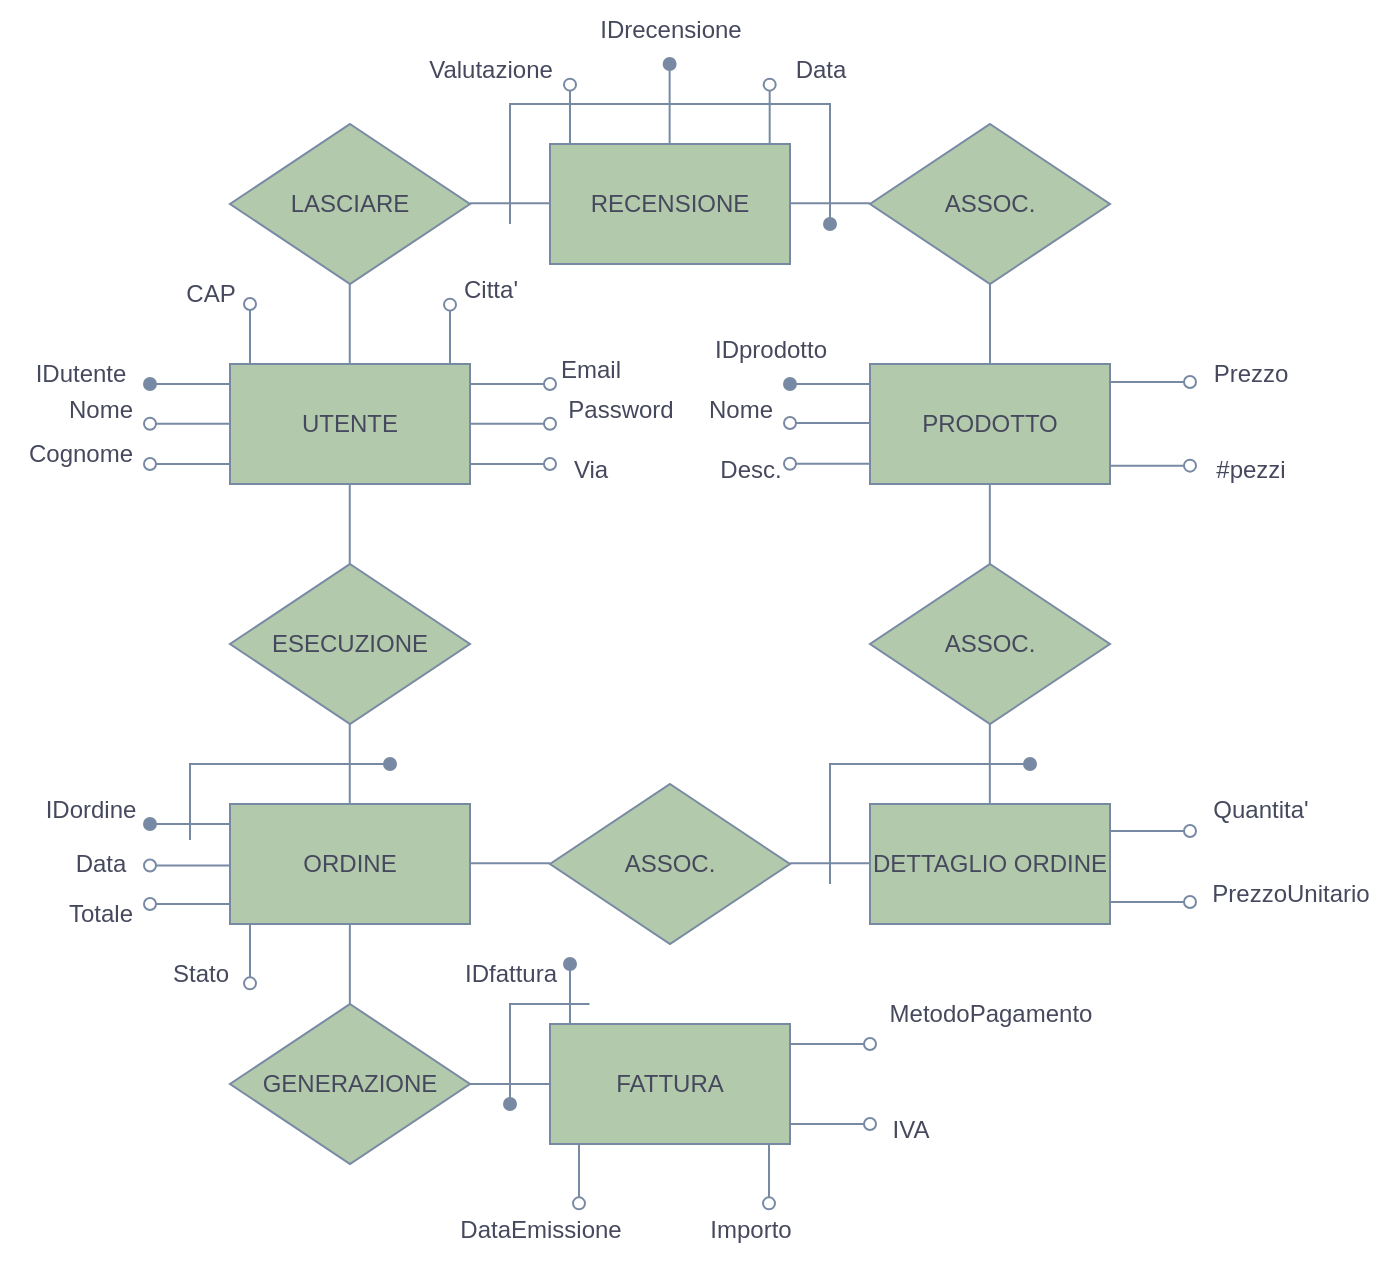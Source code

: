 <mxfile version="26.2.5">
  <diagram name="Pagina-1" id="ChuS1AGae2jL3NdtoGuT">
    <mxGraphModel dx="948" dy="1768" grid="1" gridSize="10" guides="1" tooltips="1" connect="1" arrows="1" fold="1" page="1" pageScale="1" pageWidth="827" pageHeight="1169" math="0" shadow="0">
      <root>
        <mxCell id="0" />
        <mxCell id="1" parent="0" />
        <mxCell id="ha_Wpa7V3i3sZIrnRVdM-2" value="UTENTE" style="rounded=0;whiteSpace=wrap;html=1;labelBackgroundColor=none;fillColor=#B2C9AB;strokeColor=#788AA3;fontColor=#46495D;" parent="1" vertex="1">
          <mxGeometry x="120" y="120" width="120" height="60" as="geometry" />
        </mxCell>
        <mxCell id="ha_Wpa7V3i3sZIrnRVdM-3" value="PRODOTTO" style="rounded=0;whiteSpace=wrap;html=1;labelBackgroundColor=none;fillColor=#B2C9AB;strokeColor=#788AA3;fontColor=#46495D;" parent="1" vertex="1">
          <mxGeometry x="440" y="120" width="120" height="60" as="geometry" />
        </mxCell>
        <mxCell id="ha_Wpa7V3i3sZIrnRVdM-4" value="DETTAGLIO ORDINE" style="rounded=0;whiteSpace=wrap;html=1;labelBackgroundColor=none;fillColor=#B2C9AB;strokeColor=#788AA3;fontColor=#46495D;" parent="1" vertex="1">
          <mxGeometry x="440" y="340" width="120" height="60" as="geometry" />
        </mxCell>
        <mxCell id="ha_Wpa7V3i3sZIrnRVdM-5" value="RECENSIONE" style="rounded=0;whiteSpace=wrap;html=1;labelBackgroundColor=none;fillColor=#B2C9AB;strokeColor=#788AA3;fontColor=#46495D;" parent="1" vertex="1">
          <mxGeometry x="280" y="10" width="120" height="60" as="geometry" />
        </mxCell>
        <mxCell id="ha_Wpa7V3i3sZIrnRVdM-6" value="ORDINE" style="rounded=0;whiteSpace=wrap;html=1;labelBackgroundColor=none;fillColor=#B2C9AB;strokeColor=#788AA3;fontColor=#46495D;" parent="1" vertex="1">
          <mxGeometry x="120" y="340" width="120" height="60" as="geometry" />
        </mxCell>
        <mxCell id="ha_Wpa7V3i3sZIrnRVdM-7" value="FATTURA" style="rounded=0;whiteSpace=wrap;html=1;labelBackgroundColor=none;fillColor=#B2C9AB;strokeColor=#788AA3;fontColor=#46495D;" parent="1" vertex="1">
          <mxGeometry x="280" y="450" width="120" height="60" as="geometry" />
        </mxCell>
        <mxCell id="ha_Wpa7V3i3sZIrnRVdM-8" value="LASCIARE" style="rhombus;whiteSpace=wrap;html=1;rounded=0;labelBackgroundColor=none;fillColor=#B2C9AB;strokeColor=#788AA3;fontColor=#46495D;" parent="1" vertex="1">
          <mxGeometry x="120" width="120" height="80" as="geometry" />
        </mxCell>
        <mxCell id="ha_Wpa7V3i3sZIrnRVdM-9" value="ESECUZIONE" style="rhombus;whiteSpace=wrap;html=1;rounded=0;labelBackgroundColor=none;fillColor=#B2C9AB;strokeColor=#788AA3;fontColor=#46495D;" parent="1" vertex="1">
          <mxGeometry x="120" y="220" width="120" height="80" as="geometry" />
        </mxCell>
        <mxCell id="ha_Wpa7V3i3sZIrnRVdM-10" value="ASSOC." style="rhombus;whiteSpace=wrap;html=1;rounded=0;labelBackgroundColor=none;fillColor=#B2C9AB;strokeColor=#788AA3;fontColor=#46495D;" parent="1" vertex="1">
          <mxGeometry x="440" y="220" width="120" height="80" as="geometry" />
        </mxCell>
        <mxCell id="ha_Wpa7V3i3sZIrnRVdM-11" value="GENERAZIONE" style="rhombus;whiteSpace=wrap;html=1;rounded=0;labelBackgroundColor=none;fillColor=#B2C9AB;strokeColor=#788AA3;fontColor=#46495D;" parent="1" vertex="1">
          <mxGeometry x="120" y="440" width="120" height="80" as="geometry" />
        </mxCell>
        <mxCell id="ha_Wpa7V3i3sZIrnRVdM-12" value="ASSOC." style="rhombus;whiteSpace=wrap;html=1;rounded=0;labelBackgroundColor=none;fillColor=#B2C9AB;strokeColor=#788AA3;fontColor=#46495D;" parent="1" vertex="1">
          <mxGeometry x="280" y="330" width="120" height="80" as="geometry" />
        </mxCell>
        <mxCell id="ha_Wpa7V3i3sZIrnRVdM-13" value="ASSOC." style="rhombus;whiteSpace=wrap;html=1;rounded=0;labelBackgroundColor=none;fillColor=#B2C9AB;strokeColor=#788AA3;fontColor=#46495D;" parent="1" vertex="1">
          <mxGeometry x="440" width="120" height="80" as="geometry" />
        </mxCell>
        <mxCell id="YwZXC1ZP3NBYil8dUB7Y-1" value="" style="endArrow=none;html=1;rounded=0;exitX=0.5;exitY=0;exitDx=0;exitDy=0;labelBackgroundColor=none;strokeColor=#788AA3;fontColor=default;" parent="1" source="ha_Wpa7V3i3sZIrnRVdM-3" edge="1">
          <mxGeometry width="50" height="50" relative="1" as="geometry">
            <mxPoint x="450" y="130" as="sourcePoint" />
            <mxPoint x="500" y="80" as="targetPoint" />
          </mxGeometry>
        </mxCell>
        <mxCell id="YwZXC1ZP3NBYil8dUB7Y-2" value="" style="endArrow=none;html=1;rounded=0;exitX=0.5;exitY=0;exitDx=0;exitDy=0;labelBackgroundColor=none;strokeColor=#788AA3;fontColor=default;" parent="1" edge="1">
          <mxGeometry width="50" height="50" relative="1" as="geometry">
            <mxPoint x="499.91" y="220" as="sourcePoint" />
            <mxPoint x="499.91" y="180" as="targetPoint" />
          </mxGeometry>
        </mxCell>
        <mxCell id="YwZXC1ZP3NBYil8dUB7Y-3" value="" style="endArrow=none;html=1;rounded=0;exitX=0.5;exitY=0;exitDx=0;exitDy=0;labelBackgroundColor=none;strokeColor=#788AA3;fontColor=default;" parent="1" edge="1">
          <mxGeometry width="50" height="50" relative="1" as="geometry">
            <mxPoint x="499.91" y="340" as="sourcePoint" />
            <mxPoint x="499.91" y="300" as="targetPoint" />
          </mxGeometry>
        </mxCell>
        <mxCell id="YwZXC1ZP3NBYil8dUB7Y-4" value="" style="endArrow=none;html=1;rounded=0;exitX=0.5;exitY=0;exitDx=0;exitDy=0;labelBackgroundColor=none;strokeColor=#788AA3;fontColor=default;" parent="1" edge="1">
          <mxGeometry width="50" height="50" relative="1" as="geometry">
            <mxPoint x="179.88" y="340" as="sourcePoint" />
            <mxPoint x="179.88" y="300" as="targetPoint" />
          </mxGeometry>
        </mxCell>
        <mxCell id="YwZXC1ZP3NBYil8dUB7Y-5" value="" style="endArrow=none;html=1;rounded=0;exitX=0.5;exitY=0;exitDx=0;exitDy=0;labelBackgroundColor=none;strokeColor=#788AA3;fontColor=default;" parent="1" edge="1">
          <mxGeometry width="50" height="50" relative="1" as="geometry">
            <mxPoint x="179.88" y="220" as="sourcePoint" />
            <mxPoint x="179.88" y="180" as="targetPoint" />
          </mxGeometry>
        </mxCell>
        <mxCell id="YwZXC1ZP3NBYil8dUB7Y-6" value="" style="endArrow=none;html=1;rounded=0;exitX=0.5;exitY=0;exitDx=0;exitDy=0;labelBackgroundColor=none;strokeColor=#788AA3;fontColor=default;" parent="1" edge="1">
          <mxGeometry width="50" height="50" relative="1" as="geometry">
            <mxPoint x="179.88" y="120" as="sourcePoint" />
            <mxPoint x="179.88" y="80" as="targetPoint" />
          </mxGeometry>
        </mxCell>
        <mxCell id="YwZXC1ZP3NBYil8dUB7Y-7" value="" style="endArrow=none;html=1;rounded=0;exitX=0.5;exitY=0;exitDx=0;exitDy=0;labelBackgroundColor=none;strokeColor=#788AA3;fontColor=default;" parent="1" edge="1">
          <mxGeometry width="50" height="50" relative="1" as="geometry">
            <mxPoint x="179.92" y="440" as="sourcePoint" />
            <mxPoint x="179.92" y="400" as="targetPoint" />
          </mxGeometry>
        </mxCell>
        <mxCell id="YwZXC1ZP3NBYil8dUB7Y-8" value="" style="endArrow=none;html=1;rounded=0;labelBackgroundColor=none;strokeColor=#788AA3;fontColor=default;" parent="1" source="ha_Wpa7V3i3sZIrnRVdM-11" edge="1">
          <mxGeometry width="50" height="50" relative="1" as="geometry">
            <mxPoint x="230" y="530" as="sourcePoint" />
            <mxPoint x="280" y="480" as="targetPoint" />
          </mxGeometry>
        </mxCell>
        <mxCell id="YwZXC1ZP3NBYil8dUB7Y-9" value="" style="endArrow=none;html=1;rounded=0;labelBackgroundColor=none;strokeColor=#788AA3;fontColor=default;" parent="1" edge="1">
          <mxGeometry width="50" height="50" relative="1" as="geometry">
            <mxPoint x="240" y="369.67" as="sourcePoint" />
            <mxPoint x="280" y="369.67" as="targetPoint" />
          </mxGeometry>
        </mxCell>
        <mxCell id="YwZXC1ZP3NBYil8dUB7Y-10" value="" style="endArrow=none;html=1;rounded=0;labelBackgroundColor=none;strokeColor=#788AA3;fontColor=default;" parent="1" edge="1">
          <mxGeometry width="50" height="50" relative="1" as="geometry">
            <mxPoint x="400" y="369.67" as="sourcePoint" />
            <mxPoint x="440" y="369.67" as="targetPoint" />
          </mxGeometry>
        </mxCell>
        <mxCell id="YwZXC1ZP3NBYil8dUB7Y-11" value="" style="endArrow=none;html=1;rounded=0;labelBackgroundColor=none;strokeColor=#788AA3;fontColor=default;" parent="1" edge="1">
          <mxGeometry width="50" height="50" relative="1" as="geometry">
            <mxPoint x="400" y="39.67" as="sourcePoint" />
            <mxPoint x="440" y="39.67" as="targetPoint" />
          </mxGeometry>
        </mxCell>
        <mxCell id="YwZXC1ZP3NBYil8dUB7Y-12" value="" style="endArrow=none;html=1;rounded=0;labelBackgroundColor=none;strokeColor=#788AA3;fontColor=default;" parent="1" edge="1">
          <mxGeometry width="50" height="50" relative="1" as="geometry">
            <mxPoint x="240" y="39.67" as="sourcePoint" />
            <mxPoint x="280" y="39.67" as="targetPoint" />
          </mxGeometry>
        </mxCell>
        <mxCell id="YwZXC1ZP3NBYil8dUB7Y-13" value="" style="endArrow=none;html=1;rounded=0;startArrow=oval;startFill=1;labelBackgroundColor=none;strokeColor=#788AA3;fontColor=default;" parent="1" edge="1">
          <mxGeometry width="50" height="50" relative="1" as="geometry">
            <mxPoint x="80" y="130" as="sourcePoint" />
            <mxPoint x="120" y="130" as="targetPoint" />
          </mxGeometry>
        </mxCell>
        <mxCell id="YwZXC1ZP3NBYil8dUB7Y-14" value="" style="endArrow=none;html=1;rounded=0;startArrow=oval;startFill=1;labelBackgroundColor=none;strokeColor=#788AA3;fontColor=default;" parent="1" edge="1">
          <mxGeometry width="50" height="50" relative="1" as="geometry">
            <mxPoint x="339.82" y="-30" as="sourcePoint" />
            <mxPoint x="339.82" y="10" as="targetPoint" />
          </mxGeometry>
        </mxCell>
        <mxCell id="YwZXC1ZP3NBYil8dUB7Y-15" value="" style="endArrow=none;html=1;rounded=0;startArrow=oval;startFill=1;labelBackgroundColor=none;strokeColor=#788AA3;fontColor=default;" parent="1" edge="1">
          <mxGeometry width="50" height="50" relative="1" as="geometry">
            <mxPoint x="400" y="130" as="sourcePoint" />
            <mxPoint x="440" y="130" as="targetPoint" />
          </mxGeometry>
        </mxCell>
        <mxCell id="YwZXC1ZP3NBYil8dUB7Y-16" value="" style="endArrow=none;html=1;rounded=0;startArrow=oval;startFill=1;labelBackgroundColor=none;strokeColor=#788AA3;fontColor=default;" parent="1" edge="1">
          <mxGeometry width="50" height="50" relative="1" as="geometry">
            <mxPoint x="80" y="350" as="sourcePoint" />
            <mxPoint x="120" y="350" as="targetPoint" />
          </mxGeometry>
        </mxCell>
        <mxCell id="YwZXC1ZP3NBYil8dUB7Y-17" value="" style="endArrow=none;html=1;rounded=0;startArrow=oval;startFill=1;labelBackgroundColor=none;strokeColor=#788AA3;fontColor=default;" parent="1" edge="1">
          <mxGeometry width="50" height="50" relative="1" as="geometry">
            <mxPoint x="520" y="320" as="sourcePoint" />
            <mxPoint x="420" y="380" as="targetPoint" />
            <Array as="points">
              <mxPoint x="420" y="320" />
            </Array>
          </mxGeometry>
        </mxCell>
        <mxCell id="YwZXC1ZP3NBYil8dUB7Y-19" value="" style="endArrow=none;html=1;rounded=0;startArrow=oval;startFill=1;labelBackgroundColor=none;strokeColor=#788AA3;fontColor=default;" parent="1" edge="1">
          <mxGeometry width="50" height="50" relative="1" as="geometry">
            <mxPoint x="290" y="420" as="sourcePoint" />
            <mxPoint x="290" y="450" as="targetPoint" />
          </mxGeometry>
        </mxCell>
        <mxCell id="YwZXC1ZP3NBYil8dUB7Y-20" value="" style="endArrow=none;html=1;rounded=0;startArrow=oval;startFill=0;labelBackgroundColor=none;strokeColor=#788AA3;fontColor=default;" parent="1" edge="1">
          <mxGeometry width="50" height="50" relative="1" as="geometry">
            <mxPoint x="80" y="149.84" as="sourcePoint" />
            <mxPoint x="120" y="149.84" as="targetPoint" />
          </mxGeometry>
        </mxCell>
        <mxCell id="YwZXC1ZP3NBYil8dUB7Y-21" value="" style="endArrow=none;html=1;rounded=0;startArrow=oval;startFill=0;labelBackgroundColor=none;strokeColor=#788AA3;fontColor=default;" parent="1" edge="1">
          <mxGeometry width="50" height="50" relative="1" as="geometry">
            <mxPoint x="80" y="170" as="sourcePoint" />
            <mxPoint x="120" y="170" as="targetPoint" />
          </mxGeometry>
        </mxCell>
        <mxCell id="YwZXC1ZP3NBYil8dUB7Y-22" value="" style="endArrow=none;html=1;rounded=0;startArrow=oval;startFill=0;labelBackgroundColor=none;strokeColor=#788AA3;fontColor=default;" parent="1" edge="1">
          <mxGeometry width="50" height="50" relative="1" as="geometry">
            <mxPoint x="280" y="130" as="sourcePoint" />
            <mxPoint x="240" y="130" as="targetPoint" />
          </mxGeometry>
        </mxCell>
        <mxCell id="YwZXC1ZP3NBYil8dUB7Y-23" value="" style="endArrow=none;html=1;rounded=0;startArrow=oval;startFill=0;labelBackgroundColor=none;strokeColor=#788AA3;fontColor=default;" parent="1" edge="1">
          <mxGeometry width="50" height="50" relative="1" as="geometry">
            <mxPoint x="280" y="149.84" as="sourcePoint" />
            <mxPoint x="240" y="149.84" as="targetPoint" />
          </mxGeometry>
        </mxCell>
        <mxCell id="YwZXC1ZP3NBYil8dUB7Y-24" value="" style="endArrow=none;html=1;rounded=0;startArrow=oval;startFill=0;labelBackgroundColor=none;strokeColor=#788AA3;fontColor=default;" parent="1" edge="1">
          <mxGeometry width="50" height="50" relative="1" as="geometry">
            <mxPoint x="130" y="90" as="sourcePoint" />
            <mxPoint x="130" y="119.67" as="targetPoint" />
          </mxGeometry>
        </mxCell>
        <mxCell id="YwZXC1ZP3NBYil8dUB7Y-25" value="" style="endArrow=none;html=1;rounded=0;startArrow=oval;startFill=0;labelBackgroundColor=none;strokeColor=#788AA3;fontColor=default;" parent="1" edge="1">
          <mxGeometry width="50" height="50" relative="1" as="geometry">
            <mxPoint x="230" y="90.33" as="sourcePoint" />
            <mxPoint x="230" y="120.0" as="targetPoint" />
          </mxGeometry>
        </mxCell>
        <mxCell id="YwZXC1ZP3NBYil8dUB7Y-26" value="" style="endArrow=none;html=1;rounded=0;startArrow=oval;startFill=0;labelBackgroundColor=none;strokeColor=#788AA3;fontColor=default;" parent="1" edge="1">
          <mxGeometry width="50" height="50" relative="1" as="geometry">
            <mxPoint x="280" y="170" as="sourcePoint" />
            <mxPoint x="240" y="170" as="targetPoint" />
          </mxGeometry>
        </mxCell>
        <mxCell id="YwZXC1ZP3NBYil8dUB7Y-27" value="IDutente" style="text;html=1;align=center;verticalAlign=middle;resizable=0;points=[];autosize=1;strokeColor=none;fillColor=none;labelBackgroundColor=none;fontColor=#46495D;" parent="1" vertex="1">
          <mxGeometry x="10" y="110" width="70" height="30" as="geometry" />
        </mxCell>
        <mxCell id="YwZXC1ZP3NBYil8dUB7Y-28" value="Nome" style="text;html=1;align=center;verticalAlign=middle;resizable=0;points=[];autosize=1;strokeColor=none;fillColor=none;labelBackgroundColor=none;fontColor=#46495D;" parent="1" vertex="1">
          <mxGeometry x="25" y="128" width="60" height="30" as="geometry" />
        </mxCell>
        <mxCell id="YwZXC1ZP3NBYil8dUB7Y-32" value="Cognome" style="text;html=1;align=center;verticalAlign=middle;resizable=0;points=[];autosize=1;strokeColor=none;fillColor=none;labelBackgroundColor=none;fontColor=#46495D;" parent="1" vertex="1">
          <mxGeometry x="5" y="150" width="80" height="30" as="geometry" />
        </mxCell>
        <mxCell id="YwZXC1ZP3NBYil8dUB7Y-33" value="Email" style="text;html=1;align=center;verticalAlign=middle;resizable=0;points=[];autosize=1;strokeColor=none;fillColor=none;labelBackgroundColor=none;fontColor=#46495D;" parent="1" vertex="1">
          <mxGeometry x="275" y="108" width="50" height="30" as="geometry" />
        </mxCell>
        <mxCell id="YwZXC1ZP3NBYil8dUB7Y-34" value="Password" style="text;html=1;align=center;verticalAlign=middle;resizable=0;points=[];autosize=1;strokeColor=none;fillColor=none;labelBackgroundColor=none;fontColor=#46495D;" parent="1" vertex="1">
          <mxGeometry x="275" y="128" width="80" height="30" as="geometry" />
        </mxCell>
        <mxCell id="YwZXC1ZP3NBYil8dUB7Y-35" value="Via" style="text;html=1;align=center;verticalAlign=middle;resizable=0;points=[];autosize=1;strokeColor=none;fillColor=none;labelBackgroundColor=none;fontColor=#46495D;" parent="1" vertex="1">
          <mxGeometry x="280" y="158" width="40" height="30" as="geometry" />
        </mxCell>
        <mxCell id="YwZXC1ZP3NBYil8dUB7Y-36" value="CAP" style="text;html=1;align=center;verticalAlign=middle;resizable=0;points=[];autosize=1;strokeColor=none;fillColor=none;labelBackgroundColor=none;fontColor=#46495D;" parent="1" vertex="1">
          <mxGeometry x="85" y="70" width="50" height="30" as="geometry" />
        </mxCell>
        <mxCell id="YwZXC1ZP3NBYil8dUB7Y-37" value="Citta&#39;" style="text;html=1;align=center;verticalAlign=middle;resizable=0;points=[];autosize=1;strokeColor=none;fillColor=none;labelBackgroundColor=none;fontColor=#46495D;" parent="1" vertex="1">
          <mxGeometry x="225" y="68" width="50" height="30" as="geometry" />
        </mxCell>
        <mxCell id="YwZXC1ZP3NBYil8dUB7Y-38" value="IDprodotto" style="text;html=1;align=center;verticalAlign=middle;resizable=0;points=[];autosize=1;strokeColor=none;fillColor=none;labelBackgroundColor=none;fontColor=#46495D;" parent="1" vertex="1">
          <mxGeometry x="350" y="98" width="80" height="30" as="geometry" />
        </mxCell>
        <mxCell id="YwZXC1ZP3NBYil8dUB7Y-39" value="" style="endArrow=none;html=1;rounded=0;startArrow=oval;startFill=0;labelBackgroundColor=none;strokeColor=#788AA3;fontColor=default;" parent="1" edge="1">
          <mxGeometry width="50" height="50" relative="1" as="geometry">
            <mxPoint x="400" y="149.5" as="sourcePoint" />
            <mxPoint x="440" y="149.5" as="targetPoint" />
          </mxGeometry>
        </mxCell>
        <mxCell id="YwZXC1ZP3NBYil8dUB7Y-40" value="" style="endArrow=none;html=1;rounded=0;startArrow=oval;startFill=0;labelBackgroundColor=none;strokeColor=#788AA3;fontColor=default;" parent="1" edge="1">
          <mxGeometry width="50" height="50" relative="1" as="geometry">
            <mxPoint x="400" y="169.89" as="sourcePoint" />
            <mxPoint x="440" y="169.89" as="targetPoint" />
          </mxGeometry>
        </mxCell>
        <mxCell id="YwZXC1ZP3NBYil8dUB7Y-41" value="" style="endArrow=none;html=1;rounded=0;startArrow=oval;startFill=0;labelBackgroundColor=none;strokeColor=#788AA3;fontColor=default;" parent="1" edge="1">
          <mxGeometry width="50" height="50" relative="1" as="geometry">
            <mxPoint x="600" y="129" as="sourcePoint" />
            <mxPoint x="560" y="129" as="targetPoint" />
          </mxGeometry>
        </mxCell>
        <mxCell id="YwZXC1ZP3NBYil8dUB7Y-42" value="" style="endArrow=none;html=1;rounded=0;startArrow=oval;startFill=0;labelBackgroundColor=none;strokeColor=#788AA3;fontColor=default;" parent="1" edge="1">
          <mxGeometry width="50" height="50" relative="1" as="geometry">
            <mxPoint x="600" y="170.82" as="sourcePoint" />
            <mxPoint x="560" y="170.82" as="targetPoint" />
          </mxGeometry>
        </mxCell>
        <mxCell id="YwZXC1ZP3NBYil8dUB7Y-43" value="Nome" style="text;html=1;align=center;verticalAlign=middle;resizable=0;points=[];autosize=1;strokeColor=none;fillColor=none;labelBackgroundColor=none;fontColor=#46495D;" parent="1" vertex="1">
          <mxGeometry x="345" y="128" width="60" height="30" as="geometry" />
        </mxCell>
        <mxCell id="YwZXC1ZP3NBYil8dUB7Y-44" value="Desc." style="text;html=1;align=center;verticalAlign=middle;resizable=0;points=[];autosize=1;strokeColor=none;fillColor=none;labelBackgroundColor=none;fontColor=#46495D;" parent="1" vertex="1">
          <mxGeometry x="355" y="158" width="50" height="30" as="geometry" />
        </mxCell>
        <mxCell id="YwZXC1ZP3NBYil8dUB7Y-45" value="Prezzo" style="text;html=1;align=center;verticalAlign=middle;resizable=0;points=[];autosize=1;strokeColor=none;fillColor=none;labelBackgroundColor=none;fontColor=#46495D;" parent="1" vertex="1">
          <mxGeometry x="600" y="110" width="60" height="30" as="geometry" />
        </mxCell>
        <mxCell id="YwZXC1ZP3NBYil8dUB7Y-46" value="#pezzi" style="text;html=1;align=center;verticalAlign=middle;resizable=0;points=[];autosize=1;strokeColor=none;fillColor=none;labelBackgroundColor=none;fontColor=#46495D;" parent="1" vertex="1">
          <mxGeometry x="600" y="158" width="60" height="30" as="geometry" />
        </mxCell>
        <mxCell id="YwZXC1ZP3NBYil8dUB7Y-47" value="" style="endArrow=oval;html=1;rounded=0;endFill=1;labelBackgroundColor=none;strokeColor=#788AA3;fontColor=default;" parent="1" edge="1">
          <mxGeometry width="50" height="50" relative="1" as="geometry">
            <mxPoint x="260" y="50" as="sourcePoint" />
            <mxPoint x="420" y="50" as="targetPoint" />
            <Array as="points">
              <mxPoint x="260" y="-10" />
              <mxPoint x="420" y="-10" />
            </Array>
          </mxGeometry>
        </mxCell>
        <mxCell id="YwZXC1ZP3NBYil8dUB7Y-49" value="IDrecensione" style="text;html=1;align=center;verticalAlign=middle;resizable=0;points=[];autosize=1;strokeColor=none;fillColor=none;labelBackgroundColor=none;fontColor=#46495D;" parent="1" vertex="1">
          <mxGeometry x="295" y="-62" width="90" height="30" as="geometry" />
        </mxCell>
        <mxCell id="YwZXC1ZP3NBYil8dUB7Y-50" value="" style="endArrow=none;html=1;rounded=0;startArrow=oval;startFill=0;labelBackgroundColor=none;strokeColor=#788AA3;fontColor=default;" parent="1" edge="1">
          <mxGeometry width="50" height="50" relative="1" as="geometry">
            <mxPoint x="290" y="-19.67" as="sourcePoint" />
            <mxPoint x="290" y="10" as="targetPoint" />
          </mxGeometry>
        </mxCell>
        <mxCell id="YwZXC1ZP3NBYil8dUB7Y-51" value="Valutazione" style="text;html=1;align=center;verticalAlign=middle;resizable=0;points=[];autosize=1;strokeColor=none;fillColor=none;labelBackgroundColor=none;fontColor=#46495D;" parent="1" vertex="1">
          <mxGeometry x="205" y="-42" width="90" height="30" as="geometry" />
        </mxCell>
        <mxCell id="YwZXC1ZP3NBYil8dUB7Y-52" value="" style="endArrow=none;html=1;rounded=0;startArrow=oval;startFill=0;labelBackgroundColor=none;strokeColor=#788AA3;fontColor=default;" parent="1" edge="1">
          <mxGeometry width="50" height="50" relative="1" as="geometry">
            <mxPoint x="389.84" y="-19.67" as="sourcePoint" />
            <mxPoint x="389.84" y="10" as="targetPoint" />
          </mxGeometry>
        </mxCell>
        <mxCell id="YwZXC1ZP3NBYil8dUB7Y-53" value="Data" style="text;html=1;align=center;verticalAlign=middle;resizable=0;points=[];autosize=1;strokeColor=none;fillColor=none;labelBackgroundColor=none;fontColor=#46495D;" parent="1" vertex="1">
          <mxGeometry x="390" y="-42" width="50" height="30" as="geometry" />
        </mxCell>
        <mxCell id="YwZXC1ZP3NBYil8dUB7Y-54" value="IDordine" style="text;html=1;align=center;verticalAlign=middle;resizable=0;points=[];autosize=1;strokeColor=none;fillColor=none;labelBackgroundColor=none;fontColor=#46495D;" parent="1" vertex="1">
          <mxGeometry x="15" y="328" width="70" height="30" as="geometry" />
        </mxCell>
        <mxCell id="YwZXC1ZP3NBYil8dUB7Y-55" value="" style="endArrow=none;html=1;rounded=0;startArrow=oval;startFill=0;labelBackgroundColor=none;strokeColor=#788AA3;fontColor=default;" parent="1" edge="1">
          <mxGeometry width="50" height="50" relative="1" as="geometry">
            <mxPoint x="80" y="370.75" as="sourcePoint" />
            <mxPoint x="120" y="370.75" as="targetPoint" />
          </mxGeometry>
        </mxCell>
        <mxCell id="YwZXC1ZP3NBYil8dUB7Y-56" value="Data" style="text;html=1;align=center;verticalAlign=middle;resizable=0;points=[];autosize=1;strokeColor=none;fillColor=none;labelBackgroundColor=none;fontColor=#46495D;" parent="1" vertex="1">
          <mxGeometry x="30" y="355" width="50" height="30" as="geometry" />
        </mxCell>
        <mxCell id="YwZXC1ZP3NBYil8dUB7Y-57" value="" style="endArrow=none;html=1;rounded=0;startArrow=oval;startFill=0;labelBackgroundColor=none;strokeColor=#788AA3;fontColor=default;" parent="1" edge="1">
          <mxGeometry width="50" height="50" relative="1" as="geometry">
            <mxPoint x="80" y="390" as="sourcePoint" />
            <mxPoint x="120" y="390" as="targetPoint" />
          </mxGeometry>
        </mxCell>
        <mxCell id="YwZXC1ZP3NBYil8dUB7Y-58" value="Totale" style="text;html=1;align=center;verticalAlign=middle;resizable=0;points=[];autosize=1;strokeColor=none;fillColor=none;labelBackgroundColor=none;fontColor=#46495D;" parent="1" vertex="1">
          <mxGeometry x="25" y="380" width="60" height="30" as="geometry" />
        </mxCell>
        <mxCell id="YwZXC1ZP3NBYil8dUB7Y-59" value="" style="endArrow=none;html=1;rounded=0;startArrow=oval;startFill=0;labelBackgroundColor=none;strokeColor=#788AA3;fontColor=default;" parent="1" edge="1">
          <mxGeometry width="50" height="50" relative="1" as="geometry">
            <mxPoint x="130" y="429.67" as="sourcePoint" />
            <mxPoint x="130" y="400.0" as="targetPoint" />
          </mxGeometry>
        </mxCell>
        <mxCell id="YwZXC1ZP3NBYil8dUB7Y-60" value="Stato" style="text;html=1;align=center;verticalAlign=middle;resizable=0;points=[];autosize=1;strokeColor=none;fillColor=none;labelBackgroundColor=none;fontColor=#46495D;" parent="1" vertex="1">
          <mxGeometry x="80" y="410" width="50" height="30" as="geometry" />
        </mxCell>
        <mxCell id="YwZXC1ZP3NBYil8dUB7Y-61" value="" style="endArrow=none;html=1;rounded=0;startArrow=oval;startFill=1;labelBackgroundColor=none;strokeColor=#788AA3;fontColor=default;" parent="1" edge="1">
          <mxGeometry width="50" height="50" relative="1" as="geometry">
            <mxPoint x="200" y="320" as="sourcePoint" />
            <mxPoint x="100" y="358" as="targetPoint" />
            <Array as="points">
              <mxPoint x="100" y="320" />
            </Array>
          </mxGeometry>
        </mxCell>
        <mxCell id="YwZXC1ZP3NBYil8dUB7Y-62" value="" style="endArrow=none;html=1;rounded=0;startArrow=oval;startFill=0;labelBackgroundColor=none;strokeColor=#788AA3;fontColor=default;" parent="1" edge="1">
          <mxGeometry width="50" height="50" relative="1" as="geometry">
            <mxPoint x="600" y="353.5" as="sourcePoint" />
            <mxPoint x="560" y="353.5" as="targetPoint" />
          </mxGeometry>
        </mxCell>
        <mxCell id="YwZXC1ZP3NBYil8dUB7Y-63" value="Quantita&#39;" style="text;html=1;align=center;verticalAlign=middle;resizable=0;points=[];autosize=1;strokeColor=none;fillColor=none;labelBackgroundColor=none;fontColor=#46495D;" parent="1" vertex="1">
          <mxGeometry x="600" y="328" width="70" height="30" as="geometry" />
        </mxCell>
        <mxCell id="YwZXC1ZP3NBYil8dUB7Y-64" value="" style="endArrow=none;html=1;rounded=0;startArrow=oval;startFill=0;labelBackgroundColor=none;strokeColor=#788AA3;fontColor=default;" parent="1" edge="1">
          <mxGeometry width="50" height="50" relative="1" as="geometry">
            <mxPoint x="600" y="389" as="sourcePoint" />
            <mxPoint x="560" y="389" as="targetPoint" />
          </mxGeometry>
        </mxCell>
        <mxCell id="YwZXC1ZP3NBYil8dUB7Y-65" value="PrezzoUnitario" style="text;html=1;align=center;verticalAlign=middle;resizable=0;points=[];autosize=1;strokeColor=none;fillColor=none;labelBackgroundColor=none;fontColor=#46495D;" parent="1" vertex="1">
          <mxGeometry x="600" y="370" width="100" height="30" as="geometry" />
        </mxCell>
        <mxCell id="YwZXC1ZP3NBYil8dUB7Y-66" value="IDfattura" style="text;html=1;align=center;verticalAlign=middle;resizable=0;points=[];autosize=1;strokeColor=none;fillColor=none;labelBackgroundColor=none;fontColor=#46495D;" parent="1" vertex="1">
          <mxGeometry x="225" y="410" width="70" height="30" as="geometry" />
        </mxCell>
        <mxCell id="YwZXC1ZP3NBYil8dUB7Y-67" value="" style="endArrow=none;html=1;rounded=0;startArrow=oval;startFill=1;labelBackgroundColor=none;strokeColor=#788AA3;fontColor=default;" parent="1" edge="1">
          <mxGeometry width="50" height="50" relative="1" as="geometry">
            <mxPoint x="260" y="490" as="sourcePoint" />
            <mxPoint x="299.75" y="440" as="targetPoint" />
            <Array as="points">
              <mxPoint x="260" y="440" />
            </Array>
          </mxGeometry>
        </mxCell>
        <mxCell id="YwZXC1ZP3NBYil8dUB7Y-68" value="" style="endArrow=none;html=1;rounded=0;startArrow=oval;startFill=0;labelBackgroundColor=none;strokeColor=#788AA3;fontColor=default;" parent="1" edge="1">
          <mxGeometry width="50" height="50" relative="1" as="geometry">
            <mxPoint x="294.5" y="539.67" as="sourcePoint" />
            <mxPoint x="294.5" y="510.0" as="targetPoint" />
          </mxGeometry>
        </mxCell>
        <mxCell id="YwZXC1ZP3NBYil8dUB7Y-69" value="DataEmissione" style="text;html=1;align=center;verticalAlign=middle;resizable=0;points=[];autosize=1;strokeColor=none;fillColor=none;labelBackgroundColor=none;fontColor=#46495D;" parent="1" vertex="1">
          <mxGeometry x="225" y="538" width="100" height="30" as="geometry" />
        </mxCell>
        <mxCell id="YwZXC1ZP3NBYil8dUB7Y-70" value="" style="endArrow=none;html=1;rounded=0;startArrow=oval;startFill=0;labelBackgroundColor=none;strokeColor=#788AA3;fontColor=default;" parent="1" edge="1">
          <mxGeometry width="50" height="50" relative="1" as="geometry">
            <mxPoint x="389.5" y="539.67" as="sourcePoint" />
            <mxPoint x="389.5" y="510" as="targetPoint" />
          </mxGeometry>
        </mxCell>
        <mxCell id="YwZXC1ZP3NBYil8dUB7Y-71" value="Importo" style="text;html=1;align=center;verticalAlign=middle;resizable=0;points=[];autosize=1;strokeColor=none;fillColor=none;labelBackgroundColor=none;fontColor=#46495D;" parent="1" vertex="1">
          <mxGeometry x="350" y="538" width="60" height="30" as="geometry" />
        </mxCell>
        <mxCell id="YwZXC1ZP3NBYil8dUB7Y-72" value="" style="endArrow=none;html=1;rounded=0;startArrow=oval;startFill=0;labelBackgroundColor=none;strokeColor=#788AA3;fontColor=default;" parent="1" edge="1">
          <mxGeometry width="50" height="50" relative="1" as="geometry">
            <mxPoint x="440" y="460" as="sourcePoint" />
            <mxPoint x="399.5" y="460" as="targetPoint" />
          </mxGeometry>
        </mxCell>
        <mxCell id="YwZXC1ZP3NBYil8dUB7Y-73" value="MetodoPagamento" style="text;html=1;align=center;verticalAlign=middle;resizable=0;points=[];autosize=1;strokeColor=none;fillColor=none;labelBackgroundColor=none;fontColor=#46495D;" parent="1" vertex="1">
          <mxGeometry x="440" y="430" width="120" height="30" as="geometry" />
        </mxCell>
        <mxCell id="YwZXC1ZP3NBYil8dUB7Y-74" value="" style="endArrow=none;html=1;rounded=0;startArrow=oval;startFill=0;labelBackgroundColor=none;strokeColor=#788AA3;fontColor=default;" parent="1" edge="1">
          <mxGeometry width="50" height="50" relative="1" as="geometry">
            <mxPoint x="440" y="500" as="sourcePoint" />
            <mxPoint x="399.5" y="500" as="targetPoint" />
          </mxGeometry>
        </mxCell>
        <mxCell id="YwZXC1ZP3NBYil8dUB7Y-75" value="IVA" style="text;html=1;align=center;verticalAlign=middle;resizable=0;points=[];autosize=1;strokeColor=none;fillColor=none;labelBackgroundColor=none;fontColor=#46495D;" parent="1" vertex="1">
          <mxGeometry x="440" y="488" width="40" height="30" as="geometry" />
        </mxCell>
      </root>
    </mxGraphModel>
  </diagram>
</mxfile>

